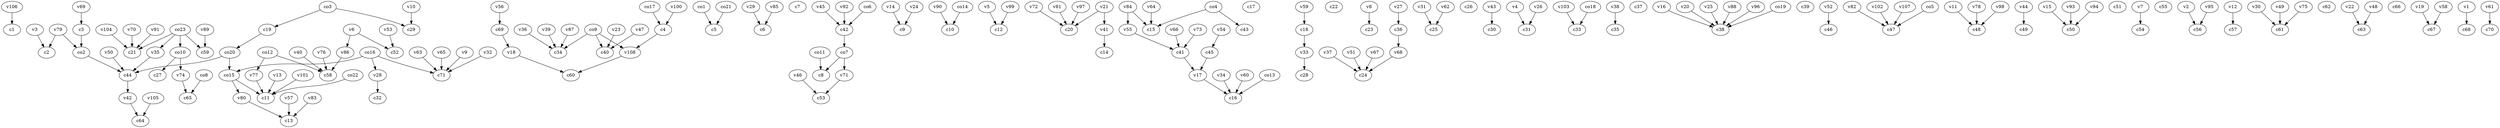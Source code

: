 strict digraph  {
c1;
c2;
c3;
c4;
c5;
c6;
c7;
c8;
c9;
c10;
c11;
c12;
c13;
c14;
c15;
c16;
c17;
c18;
c19;
c20;
c21;
c22;
c23;
c24;
c25;
c26;
c27;
c28;
c29;
c30;
c31;
c32;
c33;
c34;
c35;
c36;
c37;
c38;
c39;
c40;
c41;
c42;
c43;
c44;
c45;
c46;
c47;
c48;
c49;
c50;
c51;
c52;
c53;
c54;
c55;
c56;
c57;
c58;
c59;
c60;
c61;
c62;
c63;
c64;
c65;
c66;
c67;
c68;
c69;
c70;
c71;
v1;
v2;
v3;
v4;
v5;
v6;
v7;
v8;
v9;
v10;
v11;
v12;
v13;
v14;
v15;
v16;
v17;
v18;
v19;
v20;
v21;
v22;
v23;
v24;
v25;
v26;
v27;
v28;
v29;
v30;
v31;
v32;
v33;
v34;
v35;
v36;
v37;
v38;
v39;
v40;
v41;
v42;
v43;
v44;
v45;
v46;
v47;
v48;
v49;
v50;
v51;
v52;
v53;
v54;
v55;
v56;
v57;
v58;
v59;
v60;
v61;
v62;
v63;
v64;
v65;
v66;
v67;
v68;
v69;
v70;
v71;
v72;
v73;
v74;
v75;
v76;
v77;
v78;
v79;
v80;
v81;
v82;
v83;
v84;
v85;
v86;
v87;
v88;
v89;
v90;
v91;
v92;
v93;
v94;
v95;
v96;
v97;
v98;
v99;
v100;
v101;
v102;
v103;
v104;
v105;
v106;
v107;
v108;
co1;
co2;
co3;
co4;
co5;
co6;
co7;
co8;
co9;
co10;
co11;
co12;
co13;
co14;
co15;
co16;
co17;
co18;
co19;
co20;
co21;
co22;
co23;
c3 -> co2  [weight=1];
c4 -> v108  [weight=1];
c18 -> v33  [weight=1];
c19 -> co20  [weight=1];
c36 -> v68  [weight=1];
c41 -> v17  [weight=1];
c42 -> co7  [weight=1];
c44 -> v42  [weight=1];
c45 -> v17  [weight=1];
c69 -> v18  [weight=1];
v1 -> c68  [weight=1];
v2 -> c56  [weight=1];
v3 -> c2  [weight=1];
v4 -> c31  [weight=1];
v5 -> c12  [weight=1];
v6 -> c52  [weight=1];
v6 -> v86  [weight=1];
v7 -> c54  [weight=1];
v8 -> c23  [weight=1];
v9 -> c71  [weight=1];
v10 -> c29  [weight=1];
v11 -> c48  [weight=1];
v12 -> c57  [weight=1];
v13 -> c11  [weight=1];
v14 -> c9  [weight=1];
v15 -> c50  [weight=1];
v16 -> c38  [weight=1];
v17 -> c16  [weight=1];
v18 -> c60  [weight=1];
v19 -> c67  [weight=1];
v20 -> c38  [weight=1];
v21 -> c20  [weight=1];
v21 -> v41  [weight=1];
v22 -> c63  [weight=1];
v23 -> c40  [weight=1];
v24 -> c9  [weight=1];
v25 -> c38  [weight=1];
v26 -> c31  [weight=1];
v27 -> c36  [weight=1];
v28 -> c32  [weight=1];
v29 -> c6  [weight=1];
v30 -> c61  [weight=1];
v31 -> c25  [weight=1];
v32 -> c71  [weight=1];
v33 -> c28  [weight=1];
v34 -> c16  [weight=1];
v35 -> c44  [weight=1];
v36 -> c34  [weight=1];
v37 -> c24  [weight=1];
v38 -> c35  [weight=1];
v39 -> c34  [weight=1];
v40 -> c58  [weight=1];
v41 -> c14  [weight=1];
v42 -> c64  [weight=1];
v43 -> c30  [weight=1];
v44 -> c49  [weight=1];
v45 -> c42  [weight=1];
v46 -> c53  [weight=1];
v47 -> c40  [weight=1];
v48 -> c63  [weight=1];
v49 -> c61  [weight=1];
v50 -> c44  [weight=1];
v51 -> c24  [weight=1];
v52 -> c46  [weight=1];
v53 -> c52  [weight=1];
v54 -> c45  [weight=1];
v55 -> c41  [weight=1];
v56 -> c69  [weight=1];
v57 -> c13  [weight=1];
v58 -> c67  [weight=1];
v59 -> c18  [weight=1];
v60 -> c16  [weight=1];
v61 -> c70  [weight=1];
v62 -> c25  [weight=1];
v63 -> c71  [weight=1];
v64 -> c15  [weight=1];
v65 -> c71  [weight=1];
v66 -> c41  [weight=1];
v67 -> c24  [weight=1];
v68 -> c24  [weight=1];
v69 -> c3  [weight=1];
v70 -> c21  [weight=1];
v71 -> c53  [weight=1];
v72 -> c20  [weight=1];
v73 -> c41  [weight=1];
v74 -> c65  [weight=1];
v75 -> c61  [weight=1];
v76 -> c58  [weight=1];
v77 -> c11  [weight=1];
v78 -> c48  [weight=1];
v79 -> c2  [weight=1];
v79 -> co2  [weight=1];
v80 -> c13  [weight=1];
v81 -> c20  [weight=1];
v82 -> c47  [weight=1];
v83 -> c13  [weight=1];
v84 -> c15  [weight=1];
v84 -> v55  [weight=1];
v85 -> c6  [weight=1];
v86 -> c58  [weight=1];
v87 -> c34  [weight=1];
v88 -> c38  [weight=1];
v89 -> c59  [weight=1];
v90 -> c10  [weight=1];
v91 -> c21  [weight=1];
v92 -> c42  [weight=1];
v93 -> c50  [weight=1];
v94 -> c50  [weight=1];
v95 -> c56  [weight=1];
v96 -> c38  [weight=1];
v97 -> c20  [weight=1];
v98 -> c48  [weight=1];
v99 -> c12  [weight=1];
v100 -> c4  [weight=1];
v101 -> c11  [weight=1];
v102 -> c47  [weight=1];
v103 -> c33  [weight=1];
v104 -> c21  [weight=1];
v105 -> c64  [weight=1];
v106 -> c1  [weight=1];
v107 -> c47  [weight=1];
v108 -> c60  [weight=1];
co1 -> c5  [weight=1];
co2 -> c44  [weight=1];
co3 -> c19  [weight=1];
co3 -> c29  [weight=1];
co4 -> c43  [weight=1];
co4 -> c15  [weight=1];
co5 -> c47  [weight=1];
co6 -> c42  [weight=1];
co7 -> c8  [weight=1];
co7 -> v71  [weight=1];
co8 -> c65  [weight=1];
co9 -> c40  [weight=1];
co9 -> c34  [weight=1];
co9 -> v108  [weight=1];
co10 -> c27  [weight=1];
co10 -> v74  [weight=1];
co11 -> c8  [weight=1];
co12 -> c58  [weight=1];
co12 -> v77  [weight=1];
co13 -> c16  [weight=1];
co14 -> c10  [weight=1];
co15 -> c11  [weight=1];
co15 -> v80  [weight=1];
co16 -> c71  [weight=1];
co16 -> v28  [weight=1];
co16 -> co15  [weight=1];
co17 -> c4  [weight=1];
co18 -> c33  [weight=1];
co19 -> c38  [weight=1];
co20 -> c44  [weight=1];
co20 -> co15  [weight=1];
co21 -> c5  [weight=1];
co22 -> c11  [weight=1];
co23 -> c59  [weight=1];
co23 -> c21  [weight=1];
co23 -> v35  [weight=1];
co23 -> co10  [weight=1];
}

